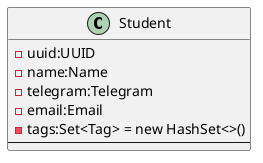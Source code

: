@startuml
Class Student {
    - uuid:UUID
    - name:Name
    - telegram:Telegram
    - email:Email
    - tags:Set<Tag> = new HashSet<>()
---
}
@enduml
